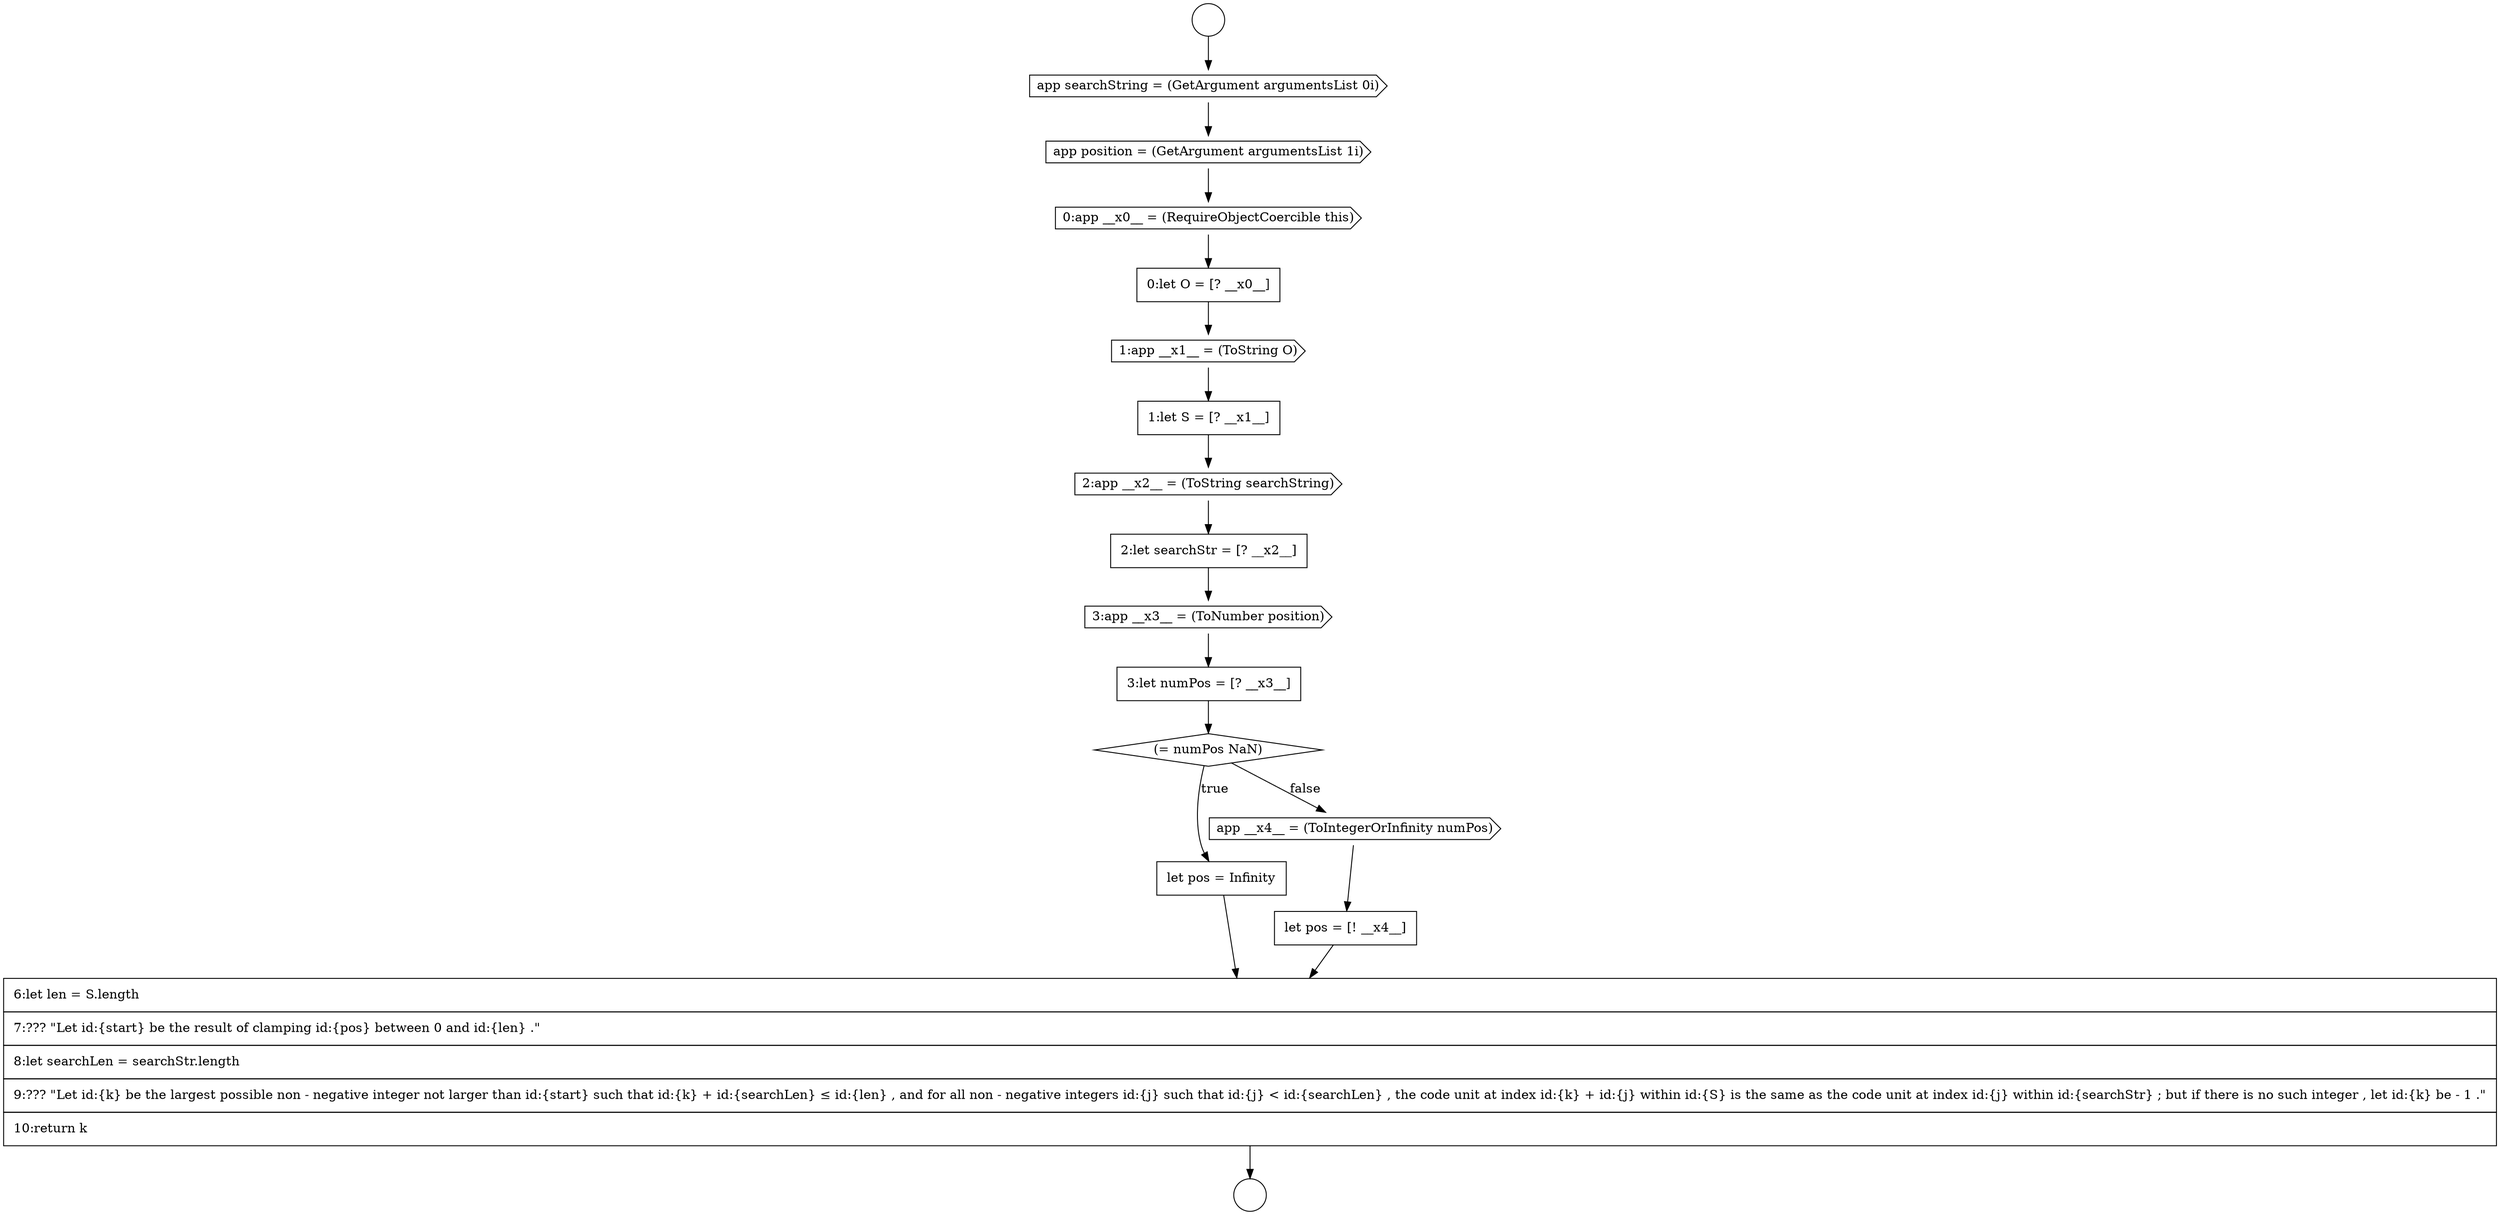 digraph {
  node14084 [shape=cds, label=<<font color="black">1:app __x1__ = (ToString O)</font>> color="black" fillcolor="white" style=filled]
  node14089 [shape=none, margin=0, label=<<font color="black">
    <table border="0" cellborder="1" cellspacing="0" cellpadding="10">
      <tr><td align="left">3:let numPos = [? __x3__]</td></tr>
    </table>
  </font>> color="black" fillcolor="white" style=filled]
  node14088 [shape=cds, label=<<font color="black">3:app __x3__ = (ToNumber position)</font>> color="black" fillcolor="white" style=filled]
  node14082 [shape=cds, label=<<font color="black">0:app __x0__ = (RequireObjectCoercible this)</font>> color="black" fillcolor="white" style=filled]
  node14080 [shape=cds, label=<<font color="black">app searchString = (GetArgument argumentsList 0i)</font>> color="black" fillcolor="white" style=filled]
  node14091 [shape=none, margin=0, label=<<font color="black">
    <table border="0" cellborder="1" cellspacing="0" cellpadding="10">
      <tr><td align="left">let pos = Infinity</td></tr>
    </table>
  </font>> color="black" fillcolor="white" style=filled]
  node14094 [shape=none, margin=0, label=<<font color="black">
    <table border="0" cellborder="1" cellspacing="0" cellpadding="10">
      <tr><td align="left">6:let len = S.length</td></tr>
      <tr><td align="left">7:??? &quot;Let id:{start} be the result of clamping id:{pos} between 0 and id:{len} .&quot;</td></tr>
      <tr><td align="left">8:let searchLen = searchStr.length</td></tr>
      <tr><td align="left">9:??? &quot;Let id:{k} be the largest possible non - negative integer not larger than id:{start} such that id:{k} + id:{searchLen} &le; id:{len} , and for all non - negative integers id:{j} such that id:{j} &lt; id:{searchLen} , the code unit at index id:{k} + id:{j} within id:{S} is the same as the code unit at index id:{j} within id:{searchStr} ; but if there is no such integer , let id:{k} be - 1 .&quot;</td></tr>
      <tr><td align="left">10:return k</td></tr>
    </table>
  </font>> color="black" fillcolor="white" style=filled]
  node14078 [shape=circle label=" " color="black" fillcolor="white" style=filled]
  node14093 [shape=none, margin=0, label=<<font color="black">
    <table border="0" cellborder="1" cellspacing="0" cellpadding="10">
      <tr><td align="left">let pos = [! __x4__]</td></tr>
    </table>
  </font>> color="black" fillcolor="white" style=filled]
  node14092 [shape=cds, label=<<font color="black">app __x4__ = (ToIntegerOrInfinity numPos)</font>> color="black" fillcolor="white" style=filled]
  node14085 [shape=none, margin=0, label=<<font color="black">
    <table border="0" cellborder="1" cellspacing="0" cellpadding="10">
      <tr><td align="left">1:let S = [? __x1__]</td></tr>
    </table>
  </font>> color="black" fillcolor="white" style=filled]
  node14081 [shape=cds, label=<<font color="black">app position = (GetArgument argumentsList 1i)</font>> color="black" fillcolor="white" style=filled]
  node14086 [shape=cds, label=<<font color="black">2:app __x2__ = (ToString searchString)</font>> color="black" fillcolor="white" style=filled]
  node14083 [shape=none, margin=0, label=<<font color="black">
    <table border="0" cellborder="1" cellspacing="0" cellpadding="10">
      <tr><td align="left">0:let O = [? __x0__]</td></tr>
    </table>
  </font>> color="black" fillcolor="white" style=filled]
  node14079 [shape=circle label=" " color="black" fillcolor="white" style=filled]
  node14090 [shape=diamond, label=<<font color="black">(= numPos NaN)</font>> color="black" fillcolor="white" style=filled]
  node14087 [shape=none, margin=0, label=<<font color="black">
    <table border="0" cellborder="1" cellspacing="0" cellpadding="10">
      <tr><td align="left">2:let searchStr = [? __x2__]</td></tr>
    </table>
  </font>> color="black" fillcolor="white" style=filled]
  node14084 -> node14085 [ color="black"]
  node14078 -> node14080 [ color="black"]
  node14089 -> node14090 [ color="black"]
  node14085 -> node14086 [ color="black"]
  node14087 -> node14088 [ color="black"]
  node14093 -> node14094 [ color="black"]
  node14094 -> node14079 [ color="black"]
  node14090 -> node14091 [label=<<font color="black">true</font>> color="black"]
  node14090 -> node14092 [label=<<font color="black">false</font>> color="black"]
  node14082 -> node14083 [ color="black"]
  node14091 -> node14094 [ color="black"]
  node14080 -> node14081 [ color="black"]
  node14083 -> node14084 [ color="black"]
  node14086 -> node14087 [ color="black"]
  node14092 -> node14093 [ color="black"]
  node14088 -> node14089 [ color="black"]
  node14081 -> node14082 [ color="black"]
}
